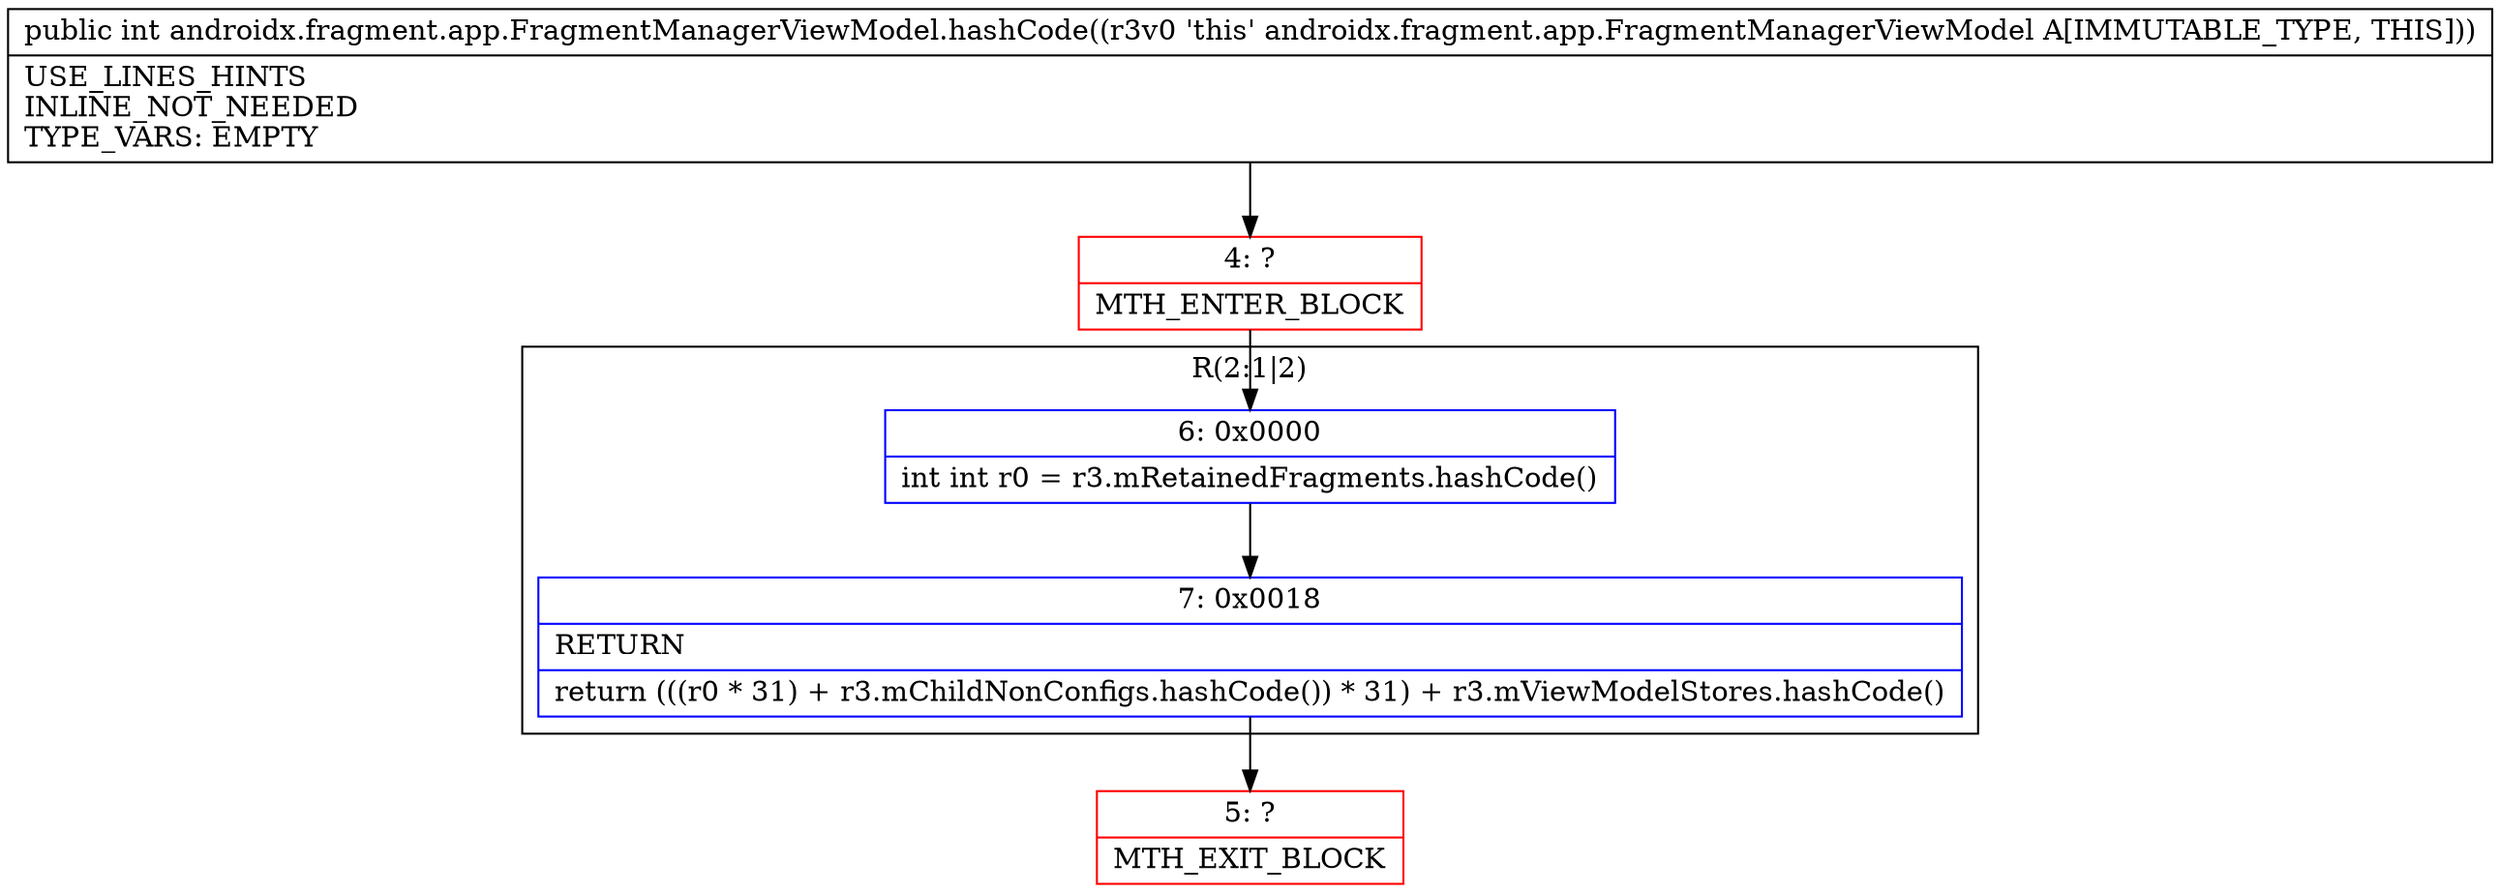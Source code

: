 digraph "CFG forandroidx.fragment.app.FragmentManagerViewModel.hashCode()I" {
subgraph cluster_Region_1824119593 {
label = "R(2:1|2)";
node [shape=record,color=blue];
Node_6 [shape=record,label="{6\:\ 0x0000|int int r0 = r3.mRetainedFragments.hashCode()\l}"];
Node_7 [shape=record,label="{7\:\ 0x0018|RETURN\l|return (((r0 * 31) + r3.mChildNonConfigs.hashCode()) * 31) + r3.mViewModelStores.hashCode()\l}"];
}
Node_4 [shape=record,color=red,label="{4\:\ ?|MTH_ENTER_BLOCK\l}"];
Node_5 [shape=record,color=red,label="{5\:\ ?|MTH_EXIT_BLOCK\l}"];
MethodNode[shape=record,label="{public int androidx.fragment.app.FragmentManagerViewModel.hashCode((r3v0 'this' androidx.fragment.app.FragmentManagerViewModel A[IMMUTABLE_TYPE, THIS]))  | USE_LINES_HINTS\lINLINE_NOT_NEEDED\lTYPE_VARS: EMPTY\l}"];
MethodNode -> Node_4;Node_6 -> Node_7;
Node_7 -> Node_5;
Node_4 -> Node_6;
}

